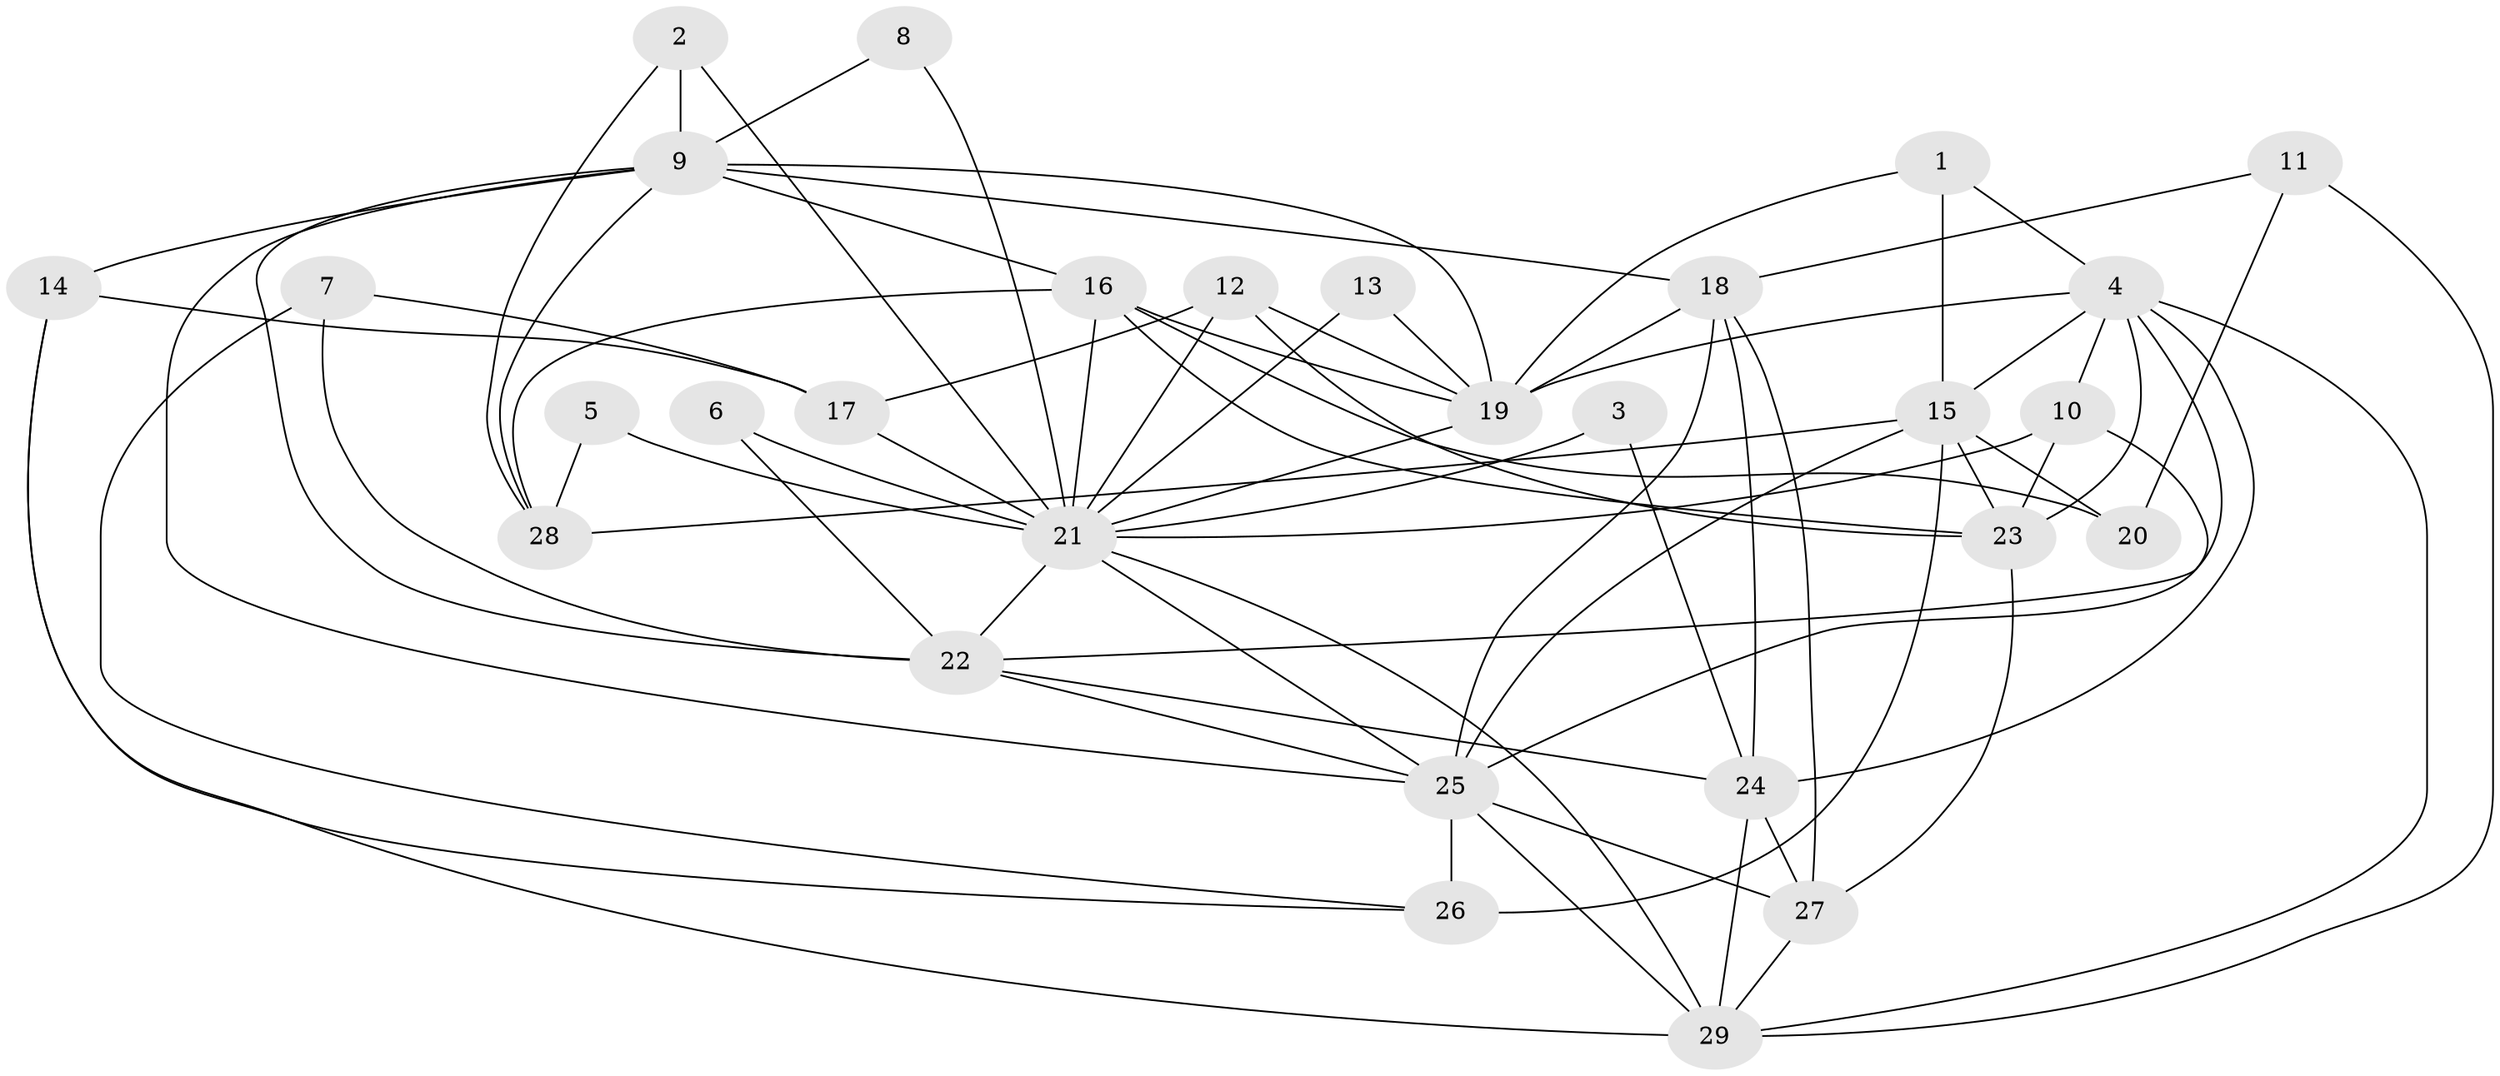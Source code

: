 // original degree distribution, {3: 0.21052631578947367, 2: 0.17543859649122806, 5: 0.14035087719298245, 6: 0.12280701754385964, 4: 0.2982456140350877, 8: 0.017543859649122806, 7: 0.03508771929824561}
// Generated by graph-tools (version 1.1) at 2025/50/03/09/25 03:50:11]
// undirected, 29 vertices, 74 edges
graph export_dot {
graph [start="1"]
  node [color=gray90,style=filled];
  1;
  2;
  3;
  4;
  5;
  6;
  7;
  8;
  9;
  10;
  11;
  12;
  13;
  14;
  15;
  16;
  17;
  18;
  19;
  20;
  21;
  22;
  23;
  24;
  25;
  26;
  27;
  28;
  29;
  1 -- 4 [weight=1.0];
  1 -- 15 [weight=1.0];
  1 -- 19 [weight=1.0];
  2 -- 9 [weight=1.0];
  2 -- 21 [weight=1.0];
  2 -- 28 [weight=1.0];
  3 -- 21 [weight=1.0];
  3 -- 24 [weight=1.0];
  4 -- 10 [weight=1.0];
  4 -- 15 [weight=1.0];
  4 -- 19 [weight=1.0];
  4 -- 22 [weight=1.0];
  4 -- 23 [weight=1.0];
  4 -- 24 [weight=1.0];
  4 -- 29 [weight=1.0];
  5 -- 21 [weight=1.0];
  5 -- 28 [weight=1.0];
  6 -- 21 [weight=1.0];
  6 -- 22 [weight=1.0];
  7 -- 17 [weight=1.0];
  7 -- 22 [weight=2.0];
  7 -- 26 [weight=1.0];
  8 -- 9 [weight=1.0];
  8 -- 21 [weight=1.0];
  9 -- 14 [weight=1.0];
  9 -- 16 [weight=1.0];
  9 -- 18 [weight=1.0];
  9 -- 19 [weight=1.0];
  9 -- 22 [weight=1.0];
  9 -- 25 [weight=1.0];
  9 -- 28 [weight=1.0];
  10 -- 21 [weight=1.0];
  10 -- 23 [weight=1.0];
  10 -- 25 [weight=1.0];
  11 -- 18 [weight=1.0];
  11 -- 20 [weight=1.0];
  11 -- 29 [weight=1.0];
  12 -- 17 [weight=1.0];
  12 -- 19 [weight=1.0];
  12 -- 21 [weight=1.0];
  12 -- 23 [weight=1.0];
  13 -- 19 [weight=1.0];
  13 -- 21 [weight=1.0];
  14 -- 17 [weight=1.0];
  14 -- 26 [weight=1.0];
  14 -- 29 [weight=1.0];
  15 -- 20 [weight=1.0];
  15 -- 23 [weight=1.0];
  15 -- 25 [weight=1.0];
  15 -- 26 [weight=1.0];
  15 -- 28 [weight=2.0];
  16 -- 19 [weight=1.0];
  16 -- 20 [weight=1.0];
  16 -- 21 [weight=3.0];
  16 -- 23 [weight=1.0];
  16 -- 28 [weight=1.0];
  17 -- 21 [weight=1.0];
  18 -- 19 [weight=2.0];
  18 -- 24 [weight=1.0];
  18 -- 25 [weight=1.0];
  18 -- 27 [weight=1.0];
  19 -- 21 [weight=1.0];
  21 -- 22 [weight=1.0];
  21 -- 25 [weight=1.0];
  21 -- 29 [weight=1.0];
  22 -- 24 [weight=1.0];
  22 -- 25 [weight=1.0];
  23 -- 27 [weight=1.0];
  24 -- 27 [weight=2.0];
  24 -- 29 [weight=1.0];
  25 -- 26 [weight=2.0];
  25 -- 27 [weight=1.0];
  25 -- 29 [weight=1.0];
  27 -- 29 [weight=1.0];
}
